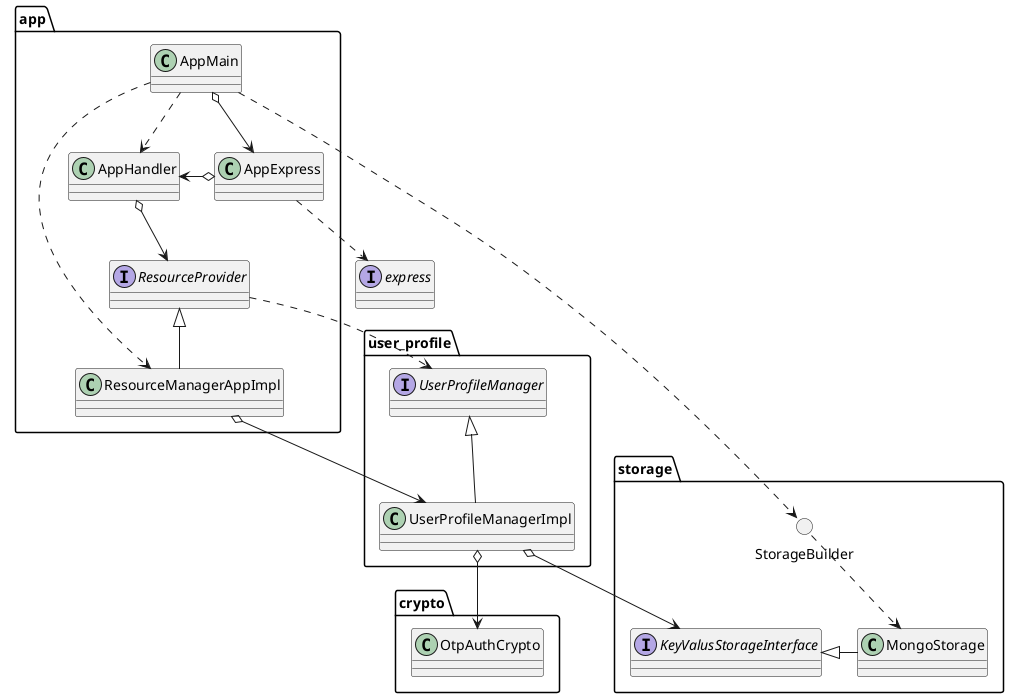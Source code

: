 @startuml
skinparam componentStyle rectangle

' ---------------------------------------------------------
' components

package app{
interface ResourceProvider

class AppMain
class AppExpress
class AppHandler
class ResourceManagerAppImpl
}

package user_profile {
class UserProfileManagerImpl
interface UserProfileManager
}

package crypto {
class OtpAuthCrypto
}

package storage{
interface KeyValusStorageInterface
class MongoStorage
() StorageBuilder
}

interface express

' ---------------------------------------------------------
' relations

' === app ===

AppMain o--> AppExpress
AppMain ..> AppHandler
AppMain ..> StorageBuilder
AppMain ..> ResourceManagerAppImpl

ResourceProvider ..> UserProfileManager
ResourceManagerAppImpl -up-|> ResourceProvider
ResourceManagerAppImpl o--> UserProfileManagerImpl

AppHandler o--> ResourceProvider

AppExpress o-right-> AppHandler
AppExpress ..> express

' === user_profile ===

UserProfileManagerImpl -up-|> UserProfileManager
UserProfileManagerImpl o--> KeyValusStorageInterface
UserProfileManagerImpl o--> OtpAuthCrypto

' === storage ===

MongoStorage -|> KeyValusStorageInterface
StorageBuilder ..> MongoStorage

@enduml